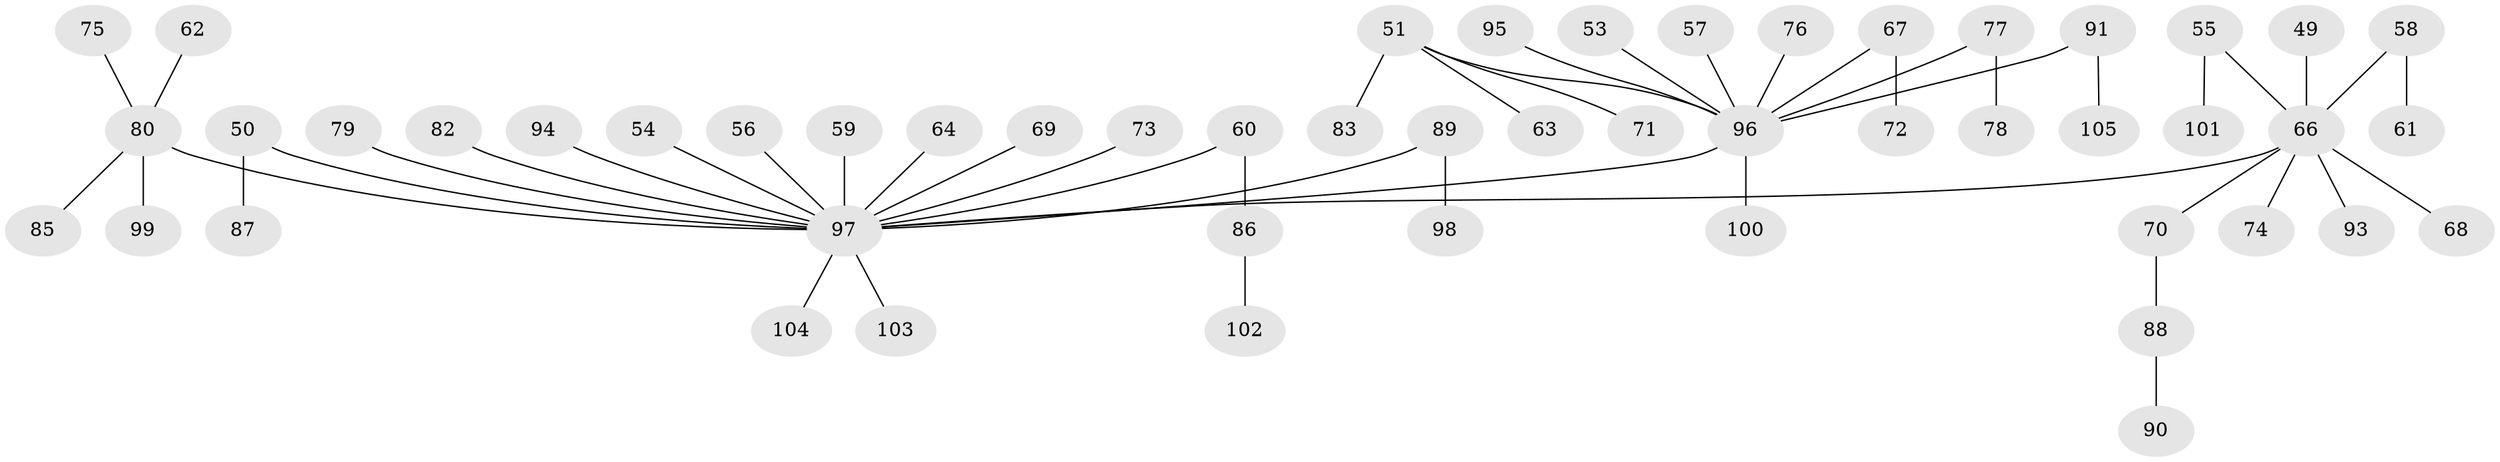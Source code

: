 // original degree distribution, {4: 0.047619047619047616, 7: 0.01904761904761905, 6: 0.02857142857142857, 2: 0.23809523809523808, 3: 0.13333333333333333, 1: 0.5142857142857142, 5: 0.01904761904761905}
// Generated by graph-tools (version 1.1) at 2025/52/03/09/25 04:52:49]
// undirected, 52 vertices, 51 edges
graph export_dot {
graph [start="1"]
  node [color=gray90,style=filled];
  49;
  50 [super="+31"];
  51 [super="+28+33"];
  53;
  54;
  55;
  56;
  57;
  58;
  59;
  60 [super="+40"];
  61;
  62;
  63;
  64;
  66 [super="+21+24+25+38+41+47+26+35"];
  67;
  68;
  69;
  70;
  71;
  72;
  73;
  74;
  75;
  76;
  77;
  78;
  79;
  80 [super="+43"];
  82;
  83;
  85;
  86;
  87;
  88;
  89;
  90;
  91;
  93;
  94;
  95;
  96 [super="+32+18+27+36+81+37+39+45+92"];
  97 [super="+44+52"];
  98;
  99;
  100;
  101;
  102;
  103;
  104;
  105;
  49 -- 66;
  50 -- 87;
  50 -- 97;
  51 -- 63;
  51 -- 83;
  51 -- 71;
  51 -- 96;
  53 -- 96;
  54 -- 97;
  55 -- 101;
  55 -- 66;
  56 -- 97;
  57 -- 96;
  58 -- 61;
  58 -- 66;
  59 -- 97;
  60 -- 86;
  60 -- 97;
  62 -- 80;
  64 -- 97;
  66 -- 68;
  66 -- 70;
  66 -- 74;
  66 -- 93;
  66 -- 97;
  67 -- 72;
  67 -- 96;
  69 -- 97;
  70 -- 88;
  73 -- 97;
  75 -- 80;
  76 -- 96;
  77 -- 78;
  77 -- 96;
  79 -- 97;
  80 -- 85;
  80 -- 97;
  80 -- 99;
  82 -- 97;
  86 -- 102;
  88 -- 90;
  89 -- 98;
  89 -- 97;
  91 -- 105;
  91 -- 96;
  94 -- 97;
  95 -- 96;
  96 -- 100;
  96 -- 97;
  97 -- 103;
  97 -- 104;
}
